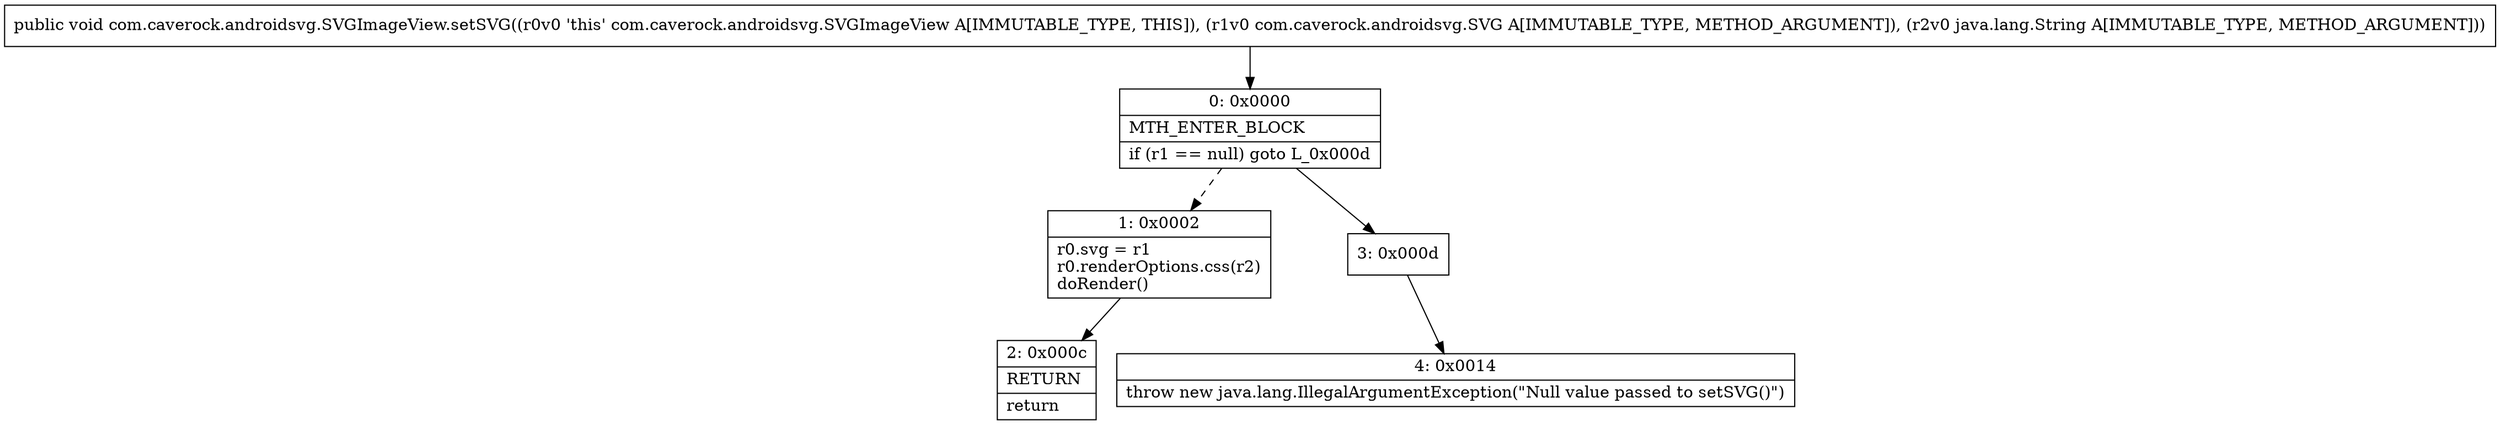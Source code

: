 digraph "CFG forcom.caverock.androidsvg.SVGImageView.setSVG(Lcom\/caverock\/androidsvg\/SVG;Ljava\/lang\/String;)V" {
Node_0 [shape=record,label="{0\:\ 0x0000|MTH_ENTER_BLOCK\l|if (r1 == null) goto L_0x000d\l}"];
Node_1 [shape=record,label="{1\:\ 0x0002|r0.svg = r1\lr0.renderOptions.css(r2)\ldoRender()\l}"];
Node_2 [shape=record,label="{2\:\ 0x000c|RETURN\l|return\l}"];
Node_3 [shape=record,label="{3\:\ 0x000d}"];
Node_4 [shape=record,label="{4\:\ 0x0014|throw new java.lang.IllegalArgumentException(\"Null value passed to setSVG()\")\l}"];
MethodNode[shape=record,label="{public void com.caverock.androidsvg.SVGImageView.setSVG((r0v0 'this' com.caverock.androidsvg.SVGImageView A[IMMUTABLE_TYPE, THIS]), (r1v0 com.caverock.androidsvg.SVG A[IMMUTABLE_TYPE, METHOD_ARGUMENT]), (r2v0 java.lang.String A[IMMUTABLE_TYPE, METHOD_ARGUMENT])) }"];
MethodNode -> Node_0;
Node_0 -> Node_1[style=dashed];
Node_0 -> Node_3;
Node_1 -> Node_2;
Node_3 -> Node_4;
}

